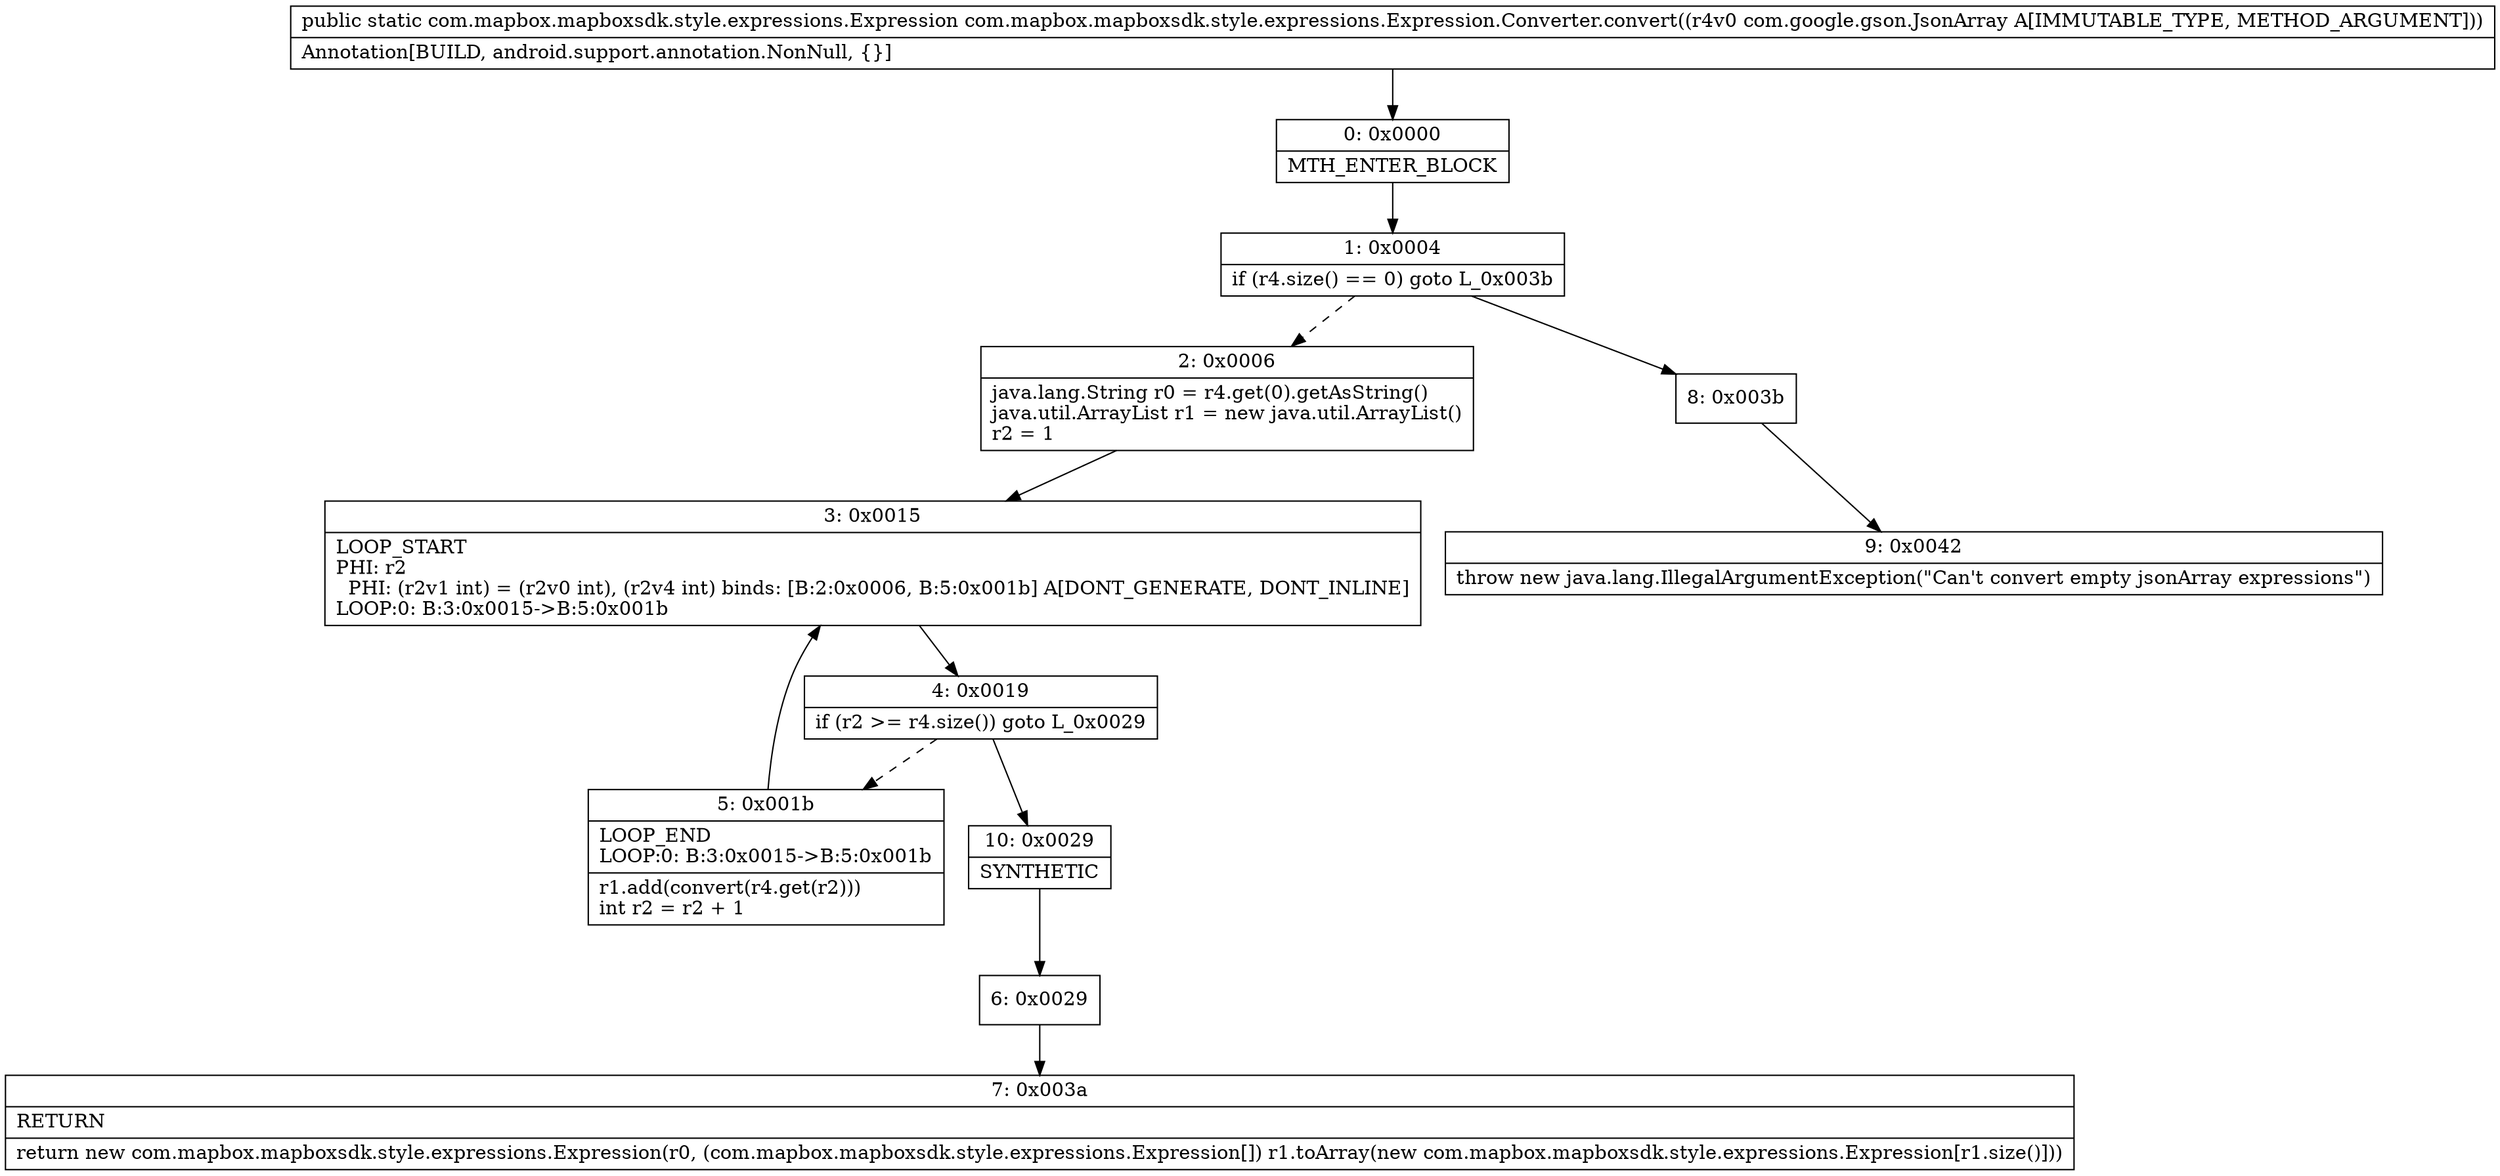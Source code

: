 digraph "CFG forcom.mapbox.mapboxsdk.style.expressions.Expression.Converter.convert(Lcom\/google\/gson\/JsonArray;)Lcom\/mapbox\/mapboxsdk\/style\/expressions\/Expression;" {
Node_0 [shape=record,label="{0\:\ 0x0000|MTH_ENTER_BLOCK\l}"];
Node_1 [shape=record,label="{1\:\ 0x0004|if (r4.size() == 0) goto L_0x003b\l}"];
Node_2 [shape=record,label="{2\:\ 0x0006|java.lang.String r0 = r4.get(0).getAsString()\ljava.util.ArrayList r1 = new java.util.ArrayList()\lr2 = 1\l}"];
Node_3 [shape=record,label="{3\:\ 0x0015|LOOP_START\lPHI: r2 \l  PHI: (r2v1 int) = (r2v0 int), (r2v4 int) binds: [B:2:0x0006, B:5:0x001b] A[DONT_GENERATE, DONT_INLINE]\lLOOP:0: B:3:0x0015\-\>B:5:0x001b\l}"];
Node_4 [shape=record,label="{4\:\ 0x0019|if (r2 \>= r4.size()) goto L_0x0029\l}"];
Node_5 [shape=record,label="{5\:\ 0x001b|LOOP_END\lLOOP:0: B:3:0x0015\-\>B:5:0x001b\l|r1.add(convert(r4.get(r2)))\lint r2 = r2 + 1\l}"];
Node_6 [shape=record,label="{6\:\ 0x0029}"];
Node_7 [shape=record,label="{7\:\ 0x003a|RETURN\l|return new com.mapbox.mapboxsdk.style.expressions.Expression(r0, (com.mapbox.mapboxsdk.style.expressions.Expression[]) r1.toArray(new com.mapbox.mapboxsdk.style.expressions.Expression[r1.size()]))\l}"];
Node_8 [shape=record,label="{8\:\ 0x003b}"];
Node_9 [shape=record,label="{9\:\ 0x0042|throw new java.lang.IllegalArgumentException(\"Can't convert empty jsonArray expressions\")\l}"];
Node_10 [shape=record,label="{10\:\ 0x0029|SYNTHETIC\l}"];
MethodNode[shape=record,label="{public static com.mapbox.mapboxsdk.style.expressions.Expression com.mapbox.mapboxsdk.style.expressions.Expression.Converter.convert((r4v0 com.google.gson.JsonArray A[IMMUTABLE_TYPE, METHOD_ARGUMENT]))  | Annotation[BUILD, android.support.annotation.NonNull, \{\}]\l}"];
MethodNode -> Node_0;
Node_0 -> Node_1;
Node_1 -> Node_2[style=dashed];
Node_1 -> Node_8;
Node_2 -> Node_3;
Node_3 -> Node_4;
Node_4 -> Node_5[style=dashed];
Node_4 -> Node_10;
Node_5 -> Node_3;
Node_6 -> Node_7;
Node_8 -> Node_9;
Node_10 -> Node_6;
}

